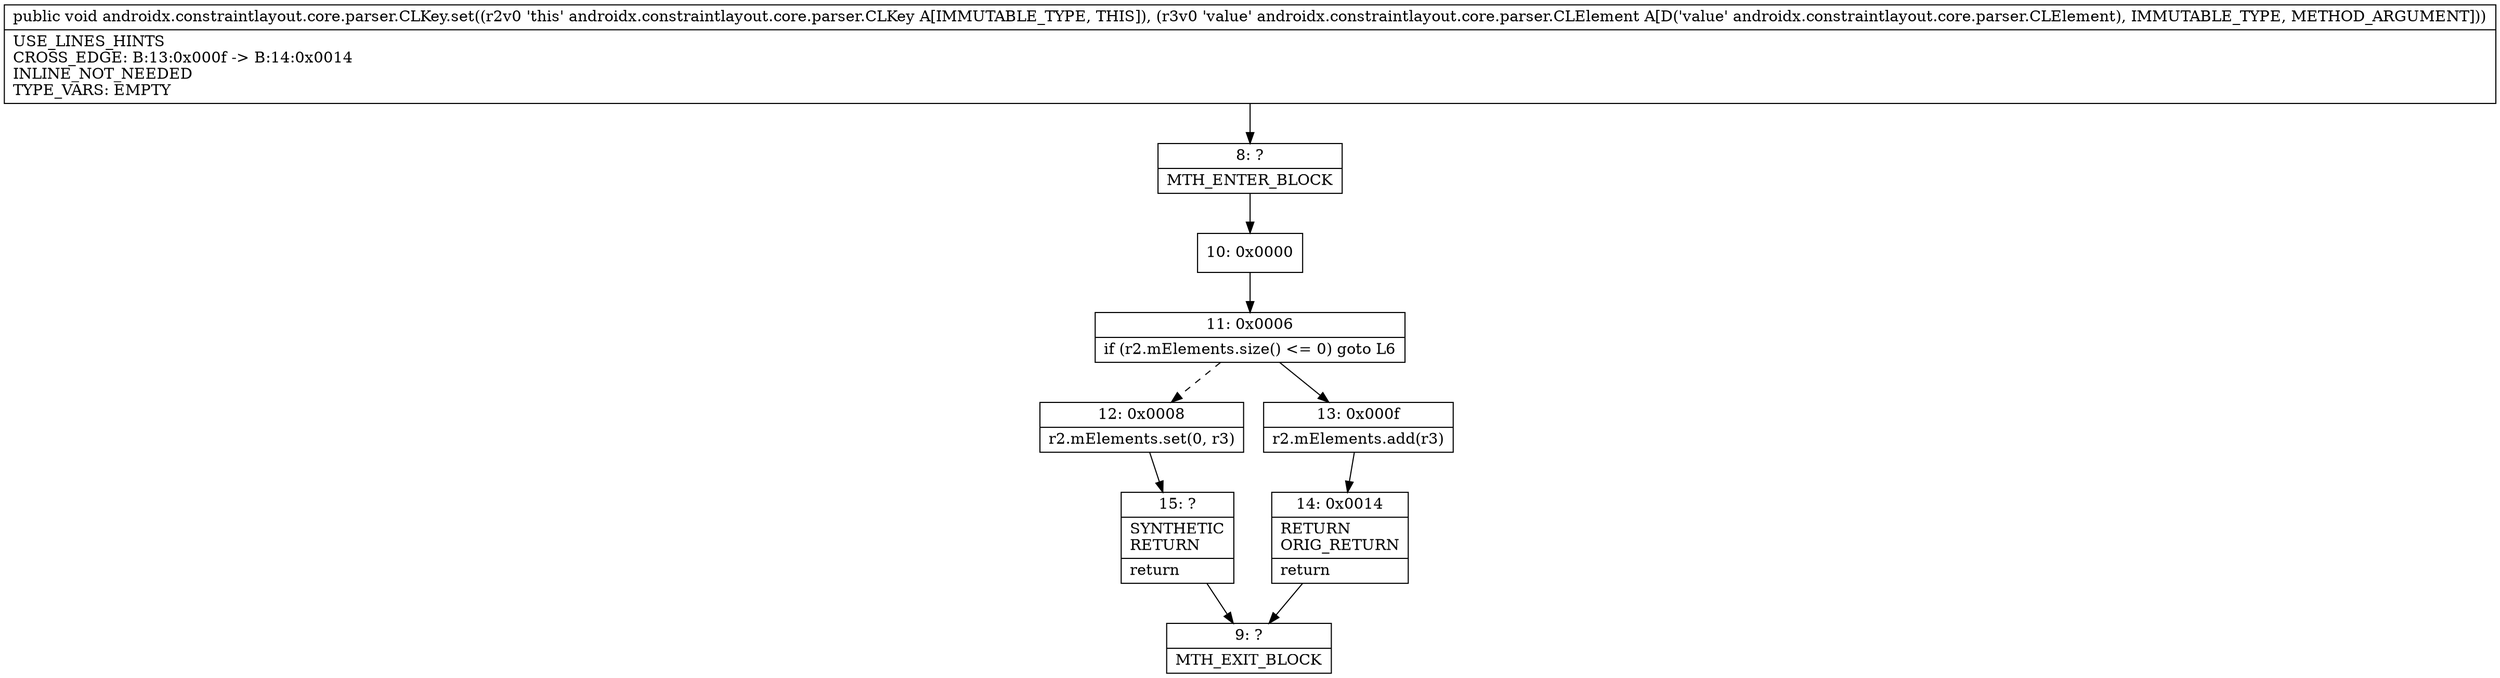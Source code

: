 digraph "CFG forandroidx.constraintlayout.core.parser.CLKey.set(Landroidx\/constraintlayout\/core\/parser\/CLElement;)V" {
Node_8 [shape=record,label="{8\:\ ?|MTH_ENTER_BLOCK\l}"];
Node_10 [shape=record,label="{10\:\ 0x0000}"];
Node_11 [shape=record,label="{11\:\ 0x0006|if (r2.mElements.size() \<= 0) goto L6\l}"];
Node_12 [shape=record,label="{12\:\ 0x0008|r2.mElements.set(0, r3)\l}"];
Node_15 [shape=record,label="{15\:\ ?|SYNTHETIC\lRETURN\l|return\l}"];
Node_9 [shape=record,label="{9\:\ ?|MTH_EXIT_BLOCK\l}"];
Node_13 [shape=record,label="{13\:\ 0x000f|r2.mElements.add(r3)\l}"];
Node_14 [shape=record,label="{14\:\ 0x0014|RETURN\lORIG_RETURN\l|return\l}"];
MethodNode[shape=record,label="{public void androidx.constraintlayout.core.parser.CLKey.set((r2v0 'this' androidx.constraintlayout.core.parser.CLKey A[IMMUTABLE_TYPE, THIS]), (r3v0 'value' androidx.constraintlayout.core.parser.CLElement A[D('value' androidx.constraintlayout.core.parser.CLElement), IMMUTABLE_TYPE, METHOD_ARGUMENT]))  | USE_LINES_HINTS\lCROSS_EDGE: B:13:0x000f \-\> B:14:0x0014\lINLINE_NOT_NEEDED\lTYPE_VARS: EMPTY\l}"];
MethodNode -> Node_8;Node_8 -> Node_10;
Node_10 -> Node_11;
Node_11 -> Node_12[style=dashed];
Node_11 -> Node_13;
Node_12 -> Node_15;
Node_15 -> Node_9;
Node_13 -> Node_14;
Node_14 -> Node_9;
}

